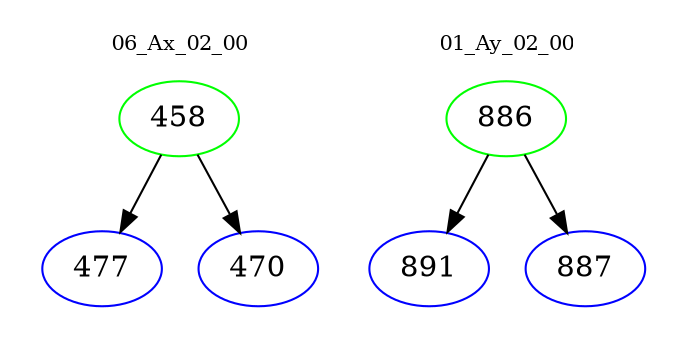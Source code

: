 digraph{
subgraph cluster_0 {
color = white
label = "06_Ax_02_00";
fontsize=10;
T0_458 [label="458", color="green"]
T0_458 -> T0_477 [color="black"]
T0_477 [label="477", color="blue"]
T0_458 -> T0_470 [color="black"]
T0_470 [label="470", color="blue"]
}
subgraph cluster_1 {
color = white
label = "01_Ay_02_00";
fontsize=10;
T1_886 [label="886", color="green"]
T1_886 -> T1_891 [color="black"]
T1_891 [label="891", color="blue"]
T1_886 -> T1_887 [color="black"]
T1_887 [label="887", color="blue"]
}
}
